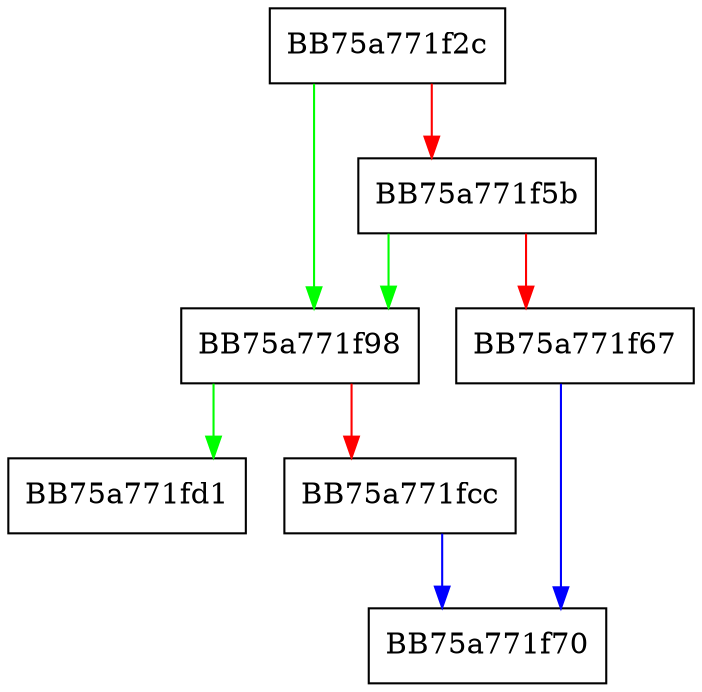 digraph _invalid_parameter_internal {
  node [shape="box"];
  graph [splines=ortho];
  BB75a771f2c -> BB75a771f98 [color="green"];
  BB75a771f2c -> BB75a771f5b [color="red"];
  BB75a771f5b -> BB75a771f98 [color="green"];
  BB75a771f5b -> BB75a771f67 [color="red"];
  BB75a771f67 -> BB75a771f70 [color="blue"];
  BB75a771f98 -> BB75a771fd1 [color="green"];
  BB75a771f98 -> BB75a771fcc [color="red"];
  BB75a771fcc -> BB75a771f70 [color="blue"];
}
